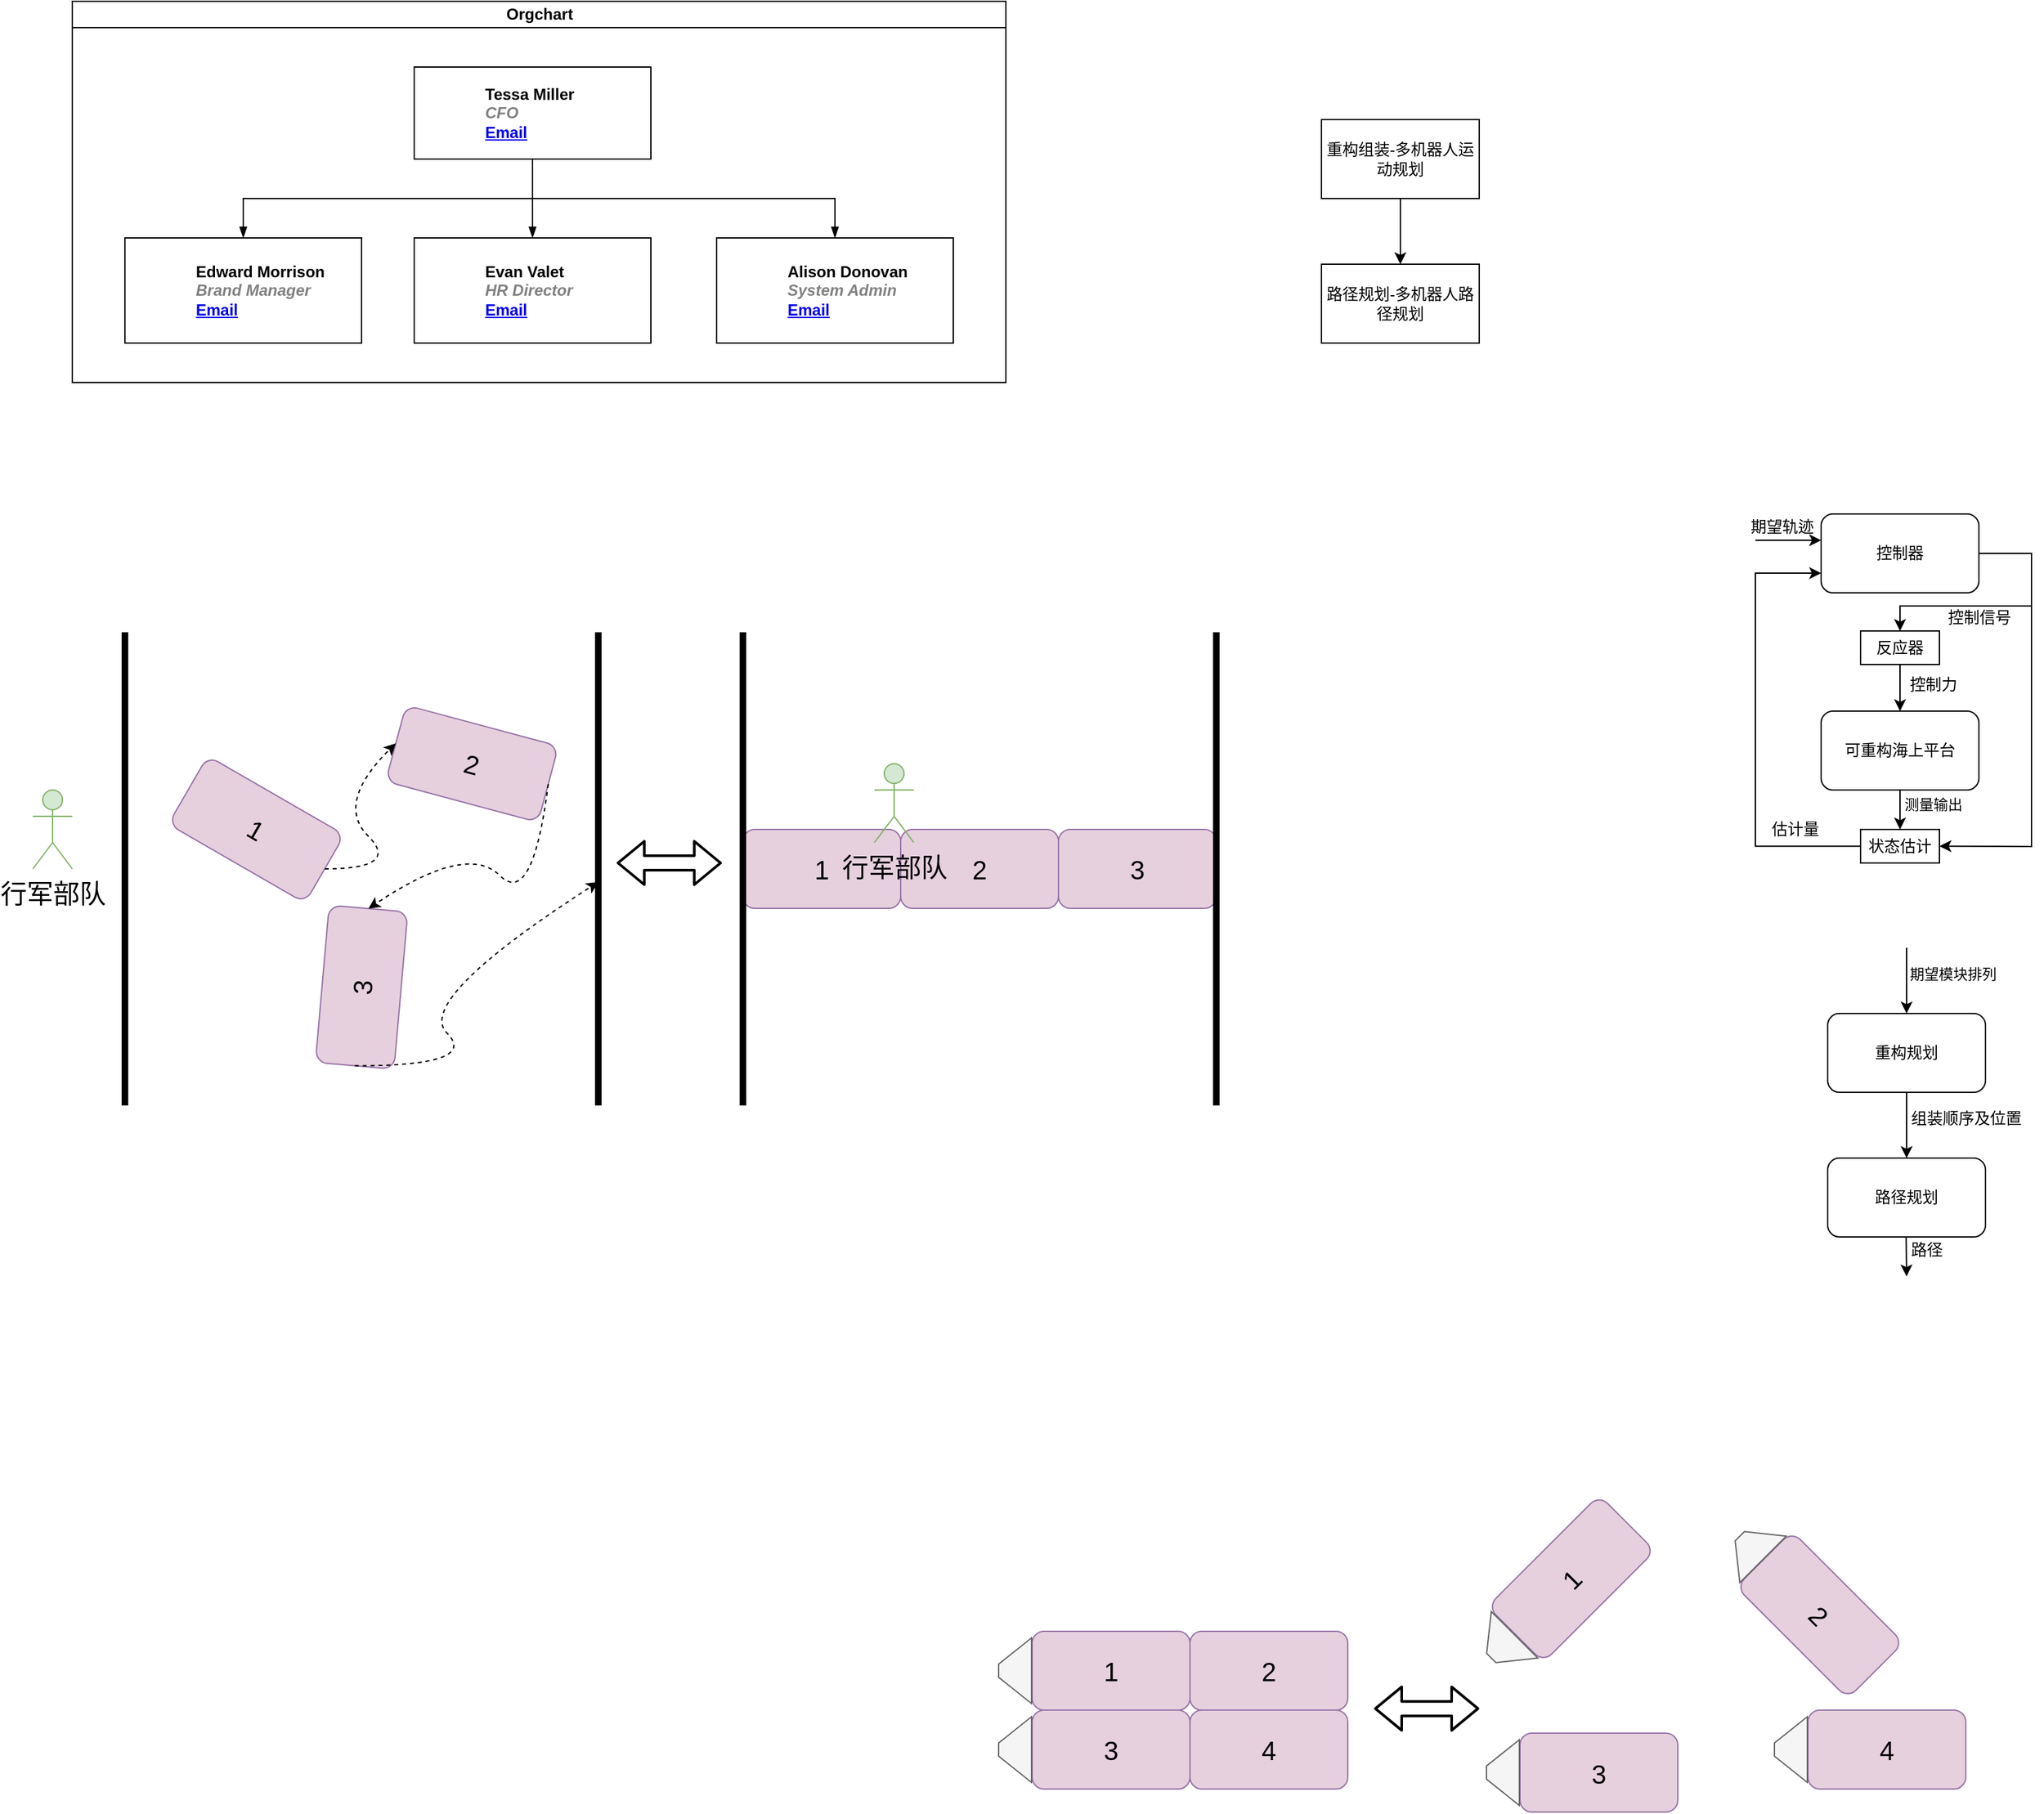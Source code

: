 <mxfile version="14.4.7" type="github">
  <diagram id="prtHgNgQTEPvFCAcTncT" name="Page-1">
    <mxGraphModel dx="1819" dy="760" grid="1" gridSize="10" guides="1" tooltips="1" connect="1" arrows="1" fold="1" page="1" pageScale="1" pageWidth="827" pageHeight="1169" math="0" shadow="0">
      <root>
        <mxCell id="0" />
        <mxCell id="1" parent="0" />
        <mxCell id="dNxyNK7c78bLwvsdeMH5-11" value="Orgchart" style="swimlane;html=1;startSize=20;horizontal=1;containerType=tree;glass=0;" parent="1" vertex="1">
          <mxGeometry x="40" y="80" width="710" height="290" as="geometry" />
        </mxCell>
        <UserObject label="%name%&lt;br&gt;&lt;i style=&quot;color: gray&quot;&gt;%position%&lt;/i&gt;&lt;br&gt;&lt;a href=&quot;mailto:%email%&quot;&gt;Email&lt;/a&gt;" name="Tessa Miller" position="CFO" location="Office 1" email="me@example.com" placeholders="1" link="https://www.draw.io" id="dNxyNK7c78bLwvsdeMH5-12">
          <mxCell style="label;image=https://cdn3.iconfinder.com/data/icons/user-avatars-1/512/users-3-128.png;whiteSpace=wrap;html=1;rounded=0;glass=0;treeMoving=1;treeFolding=1;" parent="dNxyNK7c78bLwvsdeMH5-11" vertex="1">
            <mxGeometry x="260" y="50" width="180" height="70" as="geometry" />
          </mxCell>
        </UserObject>
        <mxCell id="dNxyNK7c78bLwvsdeMH5-13" value="" style="endArrow=blockThin;endFill=1;fontSize=11;edgeStyle=elbowEdgeStyle;elbow=vertical;rounded=0;" parent="dNxyNK7c78bLwvsdeMH5-11" source="dNxyNK7c78bLwvsdeMH5-12" target="dNxyNK7c78bLwvsdeMH5-14" edge="1">
          <mxGeometry relative="1" as="geometry" />
        </mxCell>
        <UserObject label="%name%&lt;br&gt;&lt;i style=&quot;color: gray&quot;&gt;%position%&lt;/i&gt;&lt;br&gt;&lt;a href=&quot;mailto:%email%&quot;&gt;Email&lt;/a&gt;" name="Edward Morrison" position="Brand Manager" location="Office 2" email="me@example.com" placeholders="1" link="https://www.draw.io" id="dNxyNK7c78bLwvsdeMH5-14">
          <mxCell style="label;image=https://cdn3.iconfinder.com/data/icons/user-avatars-1/512/users-10-3-128.png;whiteSpace=wrap;html=1;rounded=0;glass=0;treeFolding=1;treeMoving=1;" parent="dNxyNK7c78bLwvsdeMH5-11" vertex="1">
            <mxGeometry x="40" y="180" width="180" height="80" as="geometry" />
          </mxCell>
        </UserObject>
        <mxCell id="dNxyNK7c78bLwvsdeMH5-15" value="" style="endArrow=blockThin;endFill=1;fontSize=11;edgeStyle=elbowEdgeStyle;elbow=vertical;rounded=0;" parent="dNxyNK7c78bLwvsdeMH5-11" source="dNxyNK7c78bLwvsdeMH5-12" target="dNxyNK7c78bLwvsdeMH5-16" edge="1">
          <mxGeometry relative="1" as="geometry" />
        </mxCell>
        <UserObject label="%name%&lt;br&gt;&lt;i style=&quot;color: gray&quot;&gt;%position%&lt;/i&gt;&lt;br&gt;&lt;a href=&quot;mailto:%email%&quot;&gt;Email&lt;/a&gt;" name="Evan Valet" position="HR Director" location="Office 4" email="me@example.com" placeholders="1" link="https://www.draw.io" id="dNxyNK7c78bLwvsdeMH5-16">
          <mxCell style="label;image=https://cdn3.iconfinder.com/data/icons/user-avatars-1/512/users-9-2-128.png;whiteSpace=wrap;html=1;rounded=0;glass=0;treeFolding=1;treeMoving=1;" parent="dNxyNK7c78bLwvsdeMH5-11" vertex="1">
            <mxGeometry x="260" y="180" width="180" height="80" as="geometry" />
          </mxCell>
        </UserObject>
        <mxCell id="dNxyNK7c78bLwvsdeMH5-17" value="" style="endArrow=blockThin;endFill=1;fontSize=11;edgeStyle=elbowEdgeStyle;elbow=vertical;rounded=0;" parent="dNxyNK7c78bLwvsdeMH5-11" source="dNxyNK7c78bLwvsdeMH5-12" target="dNxyNK7c78bLwvsdeMH5-18" edge="1">
          <mxGeometry relative="1" as="geometry" />
        </mxCell>
        <UserObject label="%name%&lt;br&gt;&lt;i style=&quot;color: gray&quot;&gt;%position%&lt;/i&gt;&lt;br&gt;&lt;a href=&quot;mailto:%email%&quot;&gt;Email&lt;/a&gt;" name="Alison Donovan" position="System Admin" location="Office 3" email="me@example.com" placeholders="1" link="https://www.draw.io" id="dNxyNK7c78bLwvsdeMH5-18">
          <mxCell style="label;image=https://cdn3.iconfinder.com/data/icons/user-avatars-1/512/users-2-128.png;whiteSpace=wrap;html=1;rounded=0;glass=0;" parent="dNxyNK7c78bLwvsdeMH5-11" vertex="1">
            <mxGeometry x="490" y="180" width="180" height="80" as="geometry" />
          </mxCell>
        </UserObject>
        <mxCell id="sG3O2WjBqksO7i2uvCF_-1" value="&lt;font style=&quot;font-size: 20px&quot;&gt;1&lt;/font&gt;" style="rounded=1;whiteSpace=wrap;html=1;rotation=30;strokeColor=#9673a6;fillColor=#E6D0DE;" parent="1" vertex="1">
          <mxGeometry x="120" y="680" width="120" height="60" as="geometry" />
        </mxCell>
        <mxCell id="sG3O2WjBqksO7i2uvCF_-3" value="&lt;font style=&quot;font-size: 20px&quot;&gt;2&lt;/font&gt;" style="rounded=1;whiteSpace=wrap;html=1;rotation=15;strokeColor=#9673a6;fillColor=#E6D0DE;" parent="1" vertex="1">
          <mxGeometry x="284" y="630" width="120" height="60" as="geometry" />
        </mxCell>
        <mxCell id="sG3O2WjBqksO7i2uvCF_-4" value="&lt;font style=&quot;font-size: 20px&quot;&gt;3&lt;/font&gt;" style="rounded=1;whiteSpace=wrap;html=1;rotation=-85;strokeColor=#9673a6;fillColor=#E6D0DE;" parent="1" vertex="1">
          <mxGeometry x="200" y="800" width="120" height="60" as="geometry" />
        </mxCell>
        <mxCell id="sG3O2WjBqksO7i2uvCF_-5" value="" style="endArrow=none;html=1;strokeWidth=5;" parent="1" edge="1">
          <mxGeometry width="50" height="50" relative="1" as="geometry">
            <mxPoint x="80" y="920" as="sourcePoint" />
            <mxPoint x="80" y="560" as="targetPoint" />
          </mxGeometry>
        </mxCell>
        <mxCell id="sG3O2WjBqksO7i2uvCF_-6" value="" style="endArrow=none;html=1;strokeWidth=5;" parent="1" edge="1">
          <mxGeometry width="50" height="50" relative="1" as="geometry">
            <mxPoint x="440" y="920" as="sourcePoint" />
            <mxPoint x="440" y="560" as="targetPoint" />
          </mxGeometry>
        </mxCell>
        <mxCell id="sG3O2WjBqksO7i2uvCF_-8" value="&lt;font style=&quot;font-size: 20px&quot;&gt;1&lt;/font&gt;" style="rounded=1;whiteSpace=wrap;html=1;strokeColor=#9673a6;fillColor=#E6D0DE;" parent="1" vertex="1">
          <mxGeometry x="550" y="710" width="120" height="60" as="geometry" />
        </mxCell>
        <mxCell id="sG3O2WjBqksO7i2uvCF_-9" value="&lt;font style=&quot;font-size: 20px&quot;&gt;2&lt;/font&gt;" style="rounded=1;whiteSpace=wrap;html=1;strokeColor=#9673a6;fillColor=#E6D0DE;" parent="1" vertex="1">
          <mxGeometry x="670" y="710" width="120" height="60" as="geometry" />
        </mxCell>
        <mxCell id="sG3O2WjBqksO7i2uvCF_-10" value="&lt;font style=&quot;font-size: 20px&quot;&gt;3&lt;/font&gt;" style="rounded=1;whiteSpace=wrap;html=1;strokeColor=#9673a6;fillColor=#E6D0DE;" parent="1" vertex="1">
          <mxGeometry x="790" y="710" width="120" height="60" as="geometry" />
        </mxCell>
        <mxCell id="sG3O2WjBqksO7i2uvCF_-11" value="" style="endArrow=none;html=1;strokeWidth=5;" parent="1" edge="1">
          <mxGeometry width="50" height="50" relative="1" as="geometry">
            <mxPoint x="550" y="920" as="sourcePoint" />
            <mxPoint x="550" y="560" as="targetPoint" />
          </mxGeometry>
        </mxCell>
        <mxCell id="sG3O2WjBqksO7i2uvCF_-12" value="" style="endArrow=none;html=1;strokeWidth=5;" parent="1" edge="1">
          <mxGeometry width="50" height="50" relative="1" as="geometry">
            <mxPoint x="910" y="920" as="sourcePoint" />
            <mxPoint x="910" y="560" as="targetPoint" />
          </mxGeometry>
        </mxCell>
        <mxCell id="sG3O2WjBqksO7i2uvCF_-13" value="" style="curved=1;endArrow=classic;html=1;entryX=0;entryY=0.5;entryDx=0;entryDy=0;exitX=1;exitY=0.5;exitDx=0;exitDy=0;dashed=1;" parent="1" source="sG3O2WjBqksO7i2uvCF_-1" target="sG3O2WjBqksO7i2uvCF_-3" edge="1">
          <mxGeometry width="50" height="50" relative="1" as="geometry">
            <mxPoint x="240" y="740" as="sourcePoint" />
            <mxPoint x="290" y="690" as="targetPoint" />
            <Array as="points">
              <mxPoint x="290" y="740" />
              <mxPoint x="240" y="690" />
            </Array>
          </mxGeometry>
        </mxCell>
        <mxCell id="sG3O2WjBqksO7i2uvCF_-14" value="" style="curved=1;endArrow=classic;html=1;dashed=1;exitX=1;exitY=0.5;exitDx=0;exitDy=0;entryX=1;entryY=0.5;entryDx=0;entryDy=0;" parent="1" source="sG3O2WjBqksO7i2uvCF_-3" target="sG3O2WjBqksO7i2uvCF_-4" edge="1">
          <mxGeometry width="50" height="50" relative="1" as="geometry">
            <mxPoint x="340" y="770" as="sourcePoint" />
            <mxPoint x="390" y="720" as="targetPoint" />
            <Array as="points">
              <mxPoint x="390" y="770" />
              <mxPoint x="340" y="720" />
            </Array>
          </mxGeometry>
        </mxCell>
        <mxCell id="sG3O2WjBqksO7i2uvCF_-17" value="" style="curved=1;endArrow=classic;html=1;dashed=1;exitX=0;exitY=0.5;exitDx=0;exitDy=0;" parent="1" source="sG3O2WjBqksO7i2uvCF_-4" edge="1">
          <mxGeometry width="50" height="50" relative="1" as="geometry">
            <mxPoint x="300" y="890" as="sourcePoint" />
            <mxPoint x="440" y="750" as="targetPoint" />
            <Array as="points">
              <mxPoint x="350" y="890" />
              <mxPoint x="300" y="840" />
            </Array>
          </mxGeometry>
        </mxCell>
        <mxCell id="i-2yB-q4deBWTwHz-fkO-3" value="路径规划-多机器人路径规划" style="rounded=0;whiteSpace=wrap;html=1;" parent="1" vertex="1">
          <mxGeometry x="990" y="280" width="120" height="60" as="geometry" />
        </mxCell>
        <mxCell id="i-2yB-q4deBWTwHz-fkO-4" value="重构组装-多机器人运动规划" style="rounded=0;whiteSpace=wrap;html=1;" parent="1" vertex="1">
          <mxGeometry x="990" y="170" width="120" height="60" as="geometry" />
        </mxCell>
        <mxCell id="i-2yB-q4deBWTwHz-fkO-5" value="" style="endArrow=classic;html=1;exitX=0.5;exitY=1;exitDx=0;exitDy=0;entryX=0.5;entryY=0;entryDx=0;entryDy=0;" parent="1" source="i-2yB-q4deBWTwHz-fkO-4" target="i-2yB-q4deBWTwHz-fkO-3" edge="1">
          <mxGeometry width="50" height="50" relative="1" as="geometry">
            <mxPoint x="1020" y="360" as="sourcePoint" />
            <mxPoint x="1070" y="310" as="targetPoint" />
          </mxGeometry>
        </mxCell>
        <mxCell id="R-p-HZD9Jhe1TzLBUQ3K-1" value="控制器" style="rounded=1;whiteSpace=wrap;html=1;" parent="1" vertex="1">
          <mxGeometry x="1370" y="470" width="120" height="60" as="geometry" />
        </mxCell>
        <mxCell id="R-p-HZD9Jhe1TzLBUQ3K-2" value="可重构海上平台" style="rounded=1;whiteSpace=wrap;html=1;" parent="1" vertex="1">
          <mxGeometry x="1370" y="620" width="120" height="60" as="geometry" />
        </mxCell>
        <mxCell id="R-p-HZD9Jhe1TzLBUQ3K-3" value="反应器" style="rounded=0;whiteSpace=wrap;html=1;" parent="1" vertex="1">
          <mxGeometry x="1400" y="559" width="60" height="25.5" as="geometry" />
        </mxCell>
        <mxCell id="R-p-HZD9Jhe1TzLBUQ3K-7" style="edgeStyle=orthogonalEdgeStyle;rounded=0;orthogonalLoop=1;jettySize=auto;html=1;exitX=0;exitY=0.5;exitDx=0;exitDy=0;entryX=0;entryY=0.75;entryDx=0;entryDy=0;" parent="1" source="R-p-HZD9Jhe1TzLBUQ3K-4" target="R-p-HZD9Jhe1TzLBUQ3K-1" edge="1">
          <mxGeometry relative="1" as="geometry">
            <Array as="points">
              <mxPoint x="1320" y="723" />
              <mxPoint x="1320" y="515" />
            </Array>
          </mxGeometry>
        </mxCell>
        <mxCell id="R-p-HZD9Jhe1TzLBUQ3K-4" value="状态估计" style="rounded=0;whiteSpace=wrap;html=1;" parent="1" vertex="1">
          <mxGeometry x="1400" y="710" width="60" height="25.5" as="geometry" />
        </mxCell>
        <mxCell id="R-p-HZD9Jhe1TzLBUQ3K-5" value="" style="endArrow=classic;html=1;" parent="1" edge="1">
          <mxGeometry width="50" height="50" relative="1" as="geometry">
            <mxPoint x="1320" y="490" as="sourcePoint" />
            <mxPoint x="1370" y="490" as="targetPoint" />
          </mxGeometry>
        </mxCell>
        <mxCell id="R-p-HZD9Jhe1TzLBUQ3K-14" value="" style="endArrow=classic;html=1;entryX=1;entryY=0.5;entryDx=0;entryDy=0;exitX=1;exitY=0.5;exitDx=0;exitDy=0;rounded=0;" parent="1" source="R-p-HZD9Jhe1TzLBUQ3K-1" target="R-p-HZD9Jhe1TzLBUQ3K-4" edge="1">
          <mxGeometry width="50" height="50" relative="1" as="geometry">
            <mxPoint x="1540" y="723" as="sourcePoint" />
            <mxPoint x="1530" y="720" as="targetPoint" />
            <Array as="points">
              <mxPoint x="1530" y="500" />
              <mxPoint x="1530" y="723" />
            </Array>
          </mxGeometry>
        </mxCell>
        <mxCell id="R-p-HZD9Jhe1TzLBUQ3K-15" value="" style="endArrow=classic;html=1;entryX=0.5;entryY=0;entryDx=0;entryDy=0;rounded=0;" parent="1" target="R-p-HZD9Jhe1TzLBUQ3K-3" edge="1">
          <mxGeometry width="50" height="50" relative="1" as="geometry">
            <mxPoint x="1530" y="540" as="sourcePoint" />
            <mxPoint x="1510" y="560" as="targetPoint" />
            <Array as="points">
              <mxPoint x="1430" y="540" />
            </Array>
          </mxGeometry>
        </mxCell>
        <mxCell id="R-p-HZD9Jhe1TzLBUQ3K-16" value="" style="endArrow=classic;html=1;exitX=0.5;exitY=1;exitDx=0;exitDy=0;entryX=0.5;entryY=0;entryDx=0;entryDy=0;" parent="1" source="R-p-HZD9Jhe1TzLBUQ3K-3" target="R-p-HZD9Jhe1TzLBUQ3K-2" edge="1">
          <mxGeometry width="50" height="50" relative="1" as="geometry">
            <mxPoint x="1430" y="660" as="sourcePoint" />
            <mxPoint x="1480" y="610" as="targetPoint" />
          </mxGeometry>
        </mxCell>
        <mxCell id="R-p-HZD9Jhe1TzLBUQ3K-17" value="" style="endArrow=classic;html=1;exitX=0.5;exitY=1;exitDx=0;exitDy=0;entryX=0.5;entryY=0;entryDx=0;entryDy=0;" parent="1" source="R-p-HZD9Jhe1TzLBUQ3K-2" target="R-p-HZD9Jhe1TzLBUQ3K-4" edge="1">
          <mxGeometry width="50" height="50" relative="1" as="geometry">
            <mxPoint x="1430" y="660" as="sourcePoint" />
            <mxPoint x="1480" y="610" as="targetPoint" />
          </mxGeometry>
        </mxCell>
        <mxCell id="R-p-HZD9Jhe1TzLBUQ3K-21" value="测量输出" style="edgeLabel;html=1;align=center;verticalAlign=middle;resizable=0;points=[];" parent="R-p-HZD9Jhe1TzLBUQ3K-17" vertex="1" connectable="0">
          <mxGeometry x="-0.296" y="1" relative="1" as="geometry">
            <mxPoint x="24" as="offset" />
          </mxGeometry>
        </mxCell>
        <mxCell id="R-p-HZD9Jhe1TzLBUQ3K-18" value="期望轨迹" style="text;html=1;align=center;verticalAlign=middle;resizable=0;points=[];autosize=1;" parent="1" vertex="1">
          <mxGeometry x="1310" y="470" width="60" height="20" as="geometry" />
        </mxCell>
        <mxCell id="R-p-HZD9Jhe1TzLBUQ3K-19" value="控制信号" style="text;html=1;align=center;verticalAlign=middle;resizable=0;points=[];autosize=1;" parent="1" vertex="1">
          <mxGeometry x="1460" y="539" width="60" height="20" as="geometry" />
        </mxCell>
        <mxCell id="R-p-HZD9Jhe1TzLBUQ3K-20" value="控制力" style="text;html=1;align=center;verticalAlign=middle;resizable=0;points=[];autosize=1;" parent="1" vertex="1">
          <mxGeometry x="1430" y="590" width="50" height="20" as="geometry" />
        </mxCell>
        <mxCell id="R-p-HZD9Jhe1TzLBUQ3K-22" value="估计量" style="text;html=1;align=center;verticalAlign=middle;resizable=0;points=[];autosize=1;" parent="1" vertex="1">
          <mxGeometry x="1325" y="700" width="50" height="20" as="geometry" />
        </mxCell>
        <mxCell id="R-p-HZD9Jhe1TzLBUQ3K-28" style="edgeStyle=orthogonalEdgeStyle;rounded=0;orthogonalLoop=1;jettySize=auto;html=1;exitX=0.5;exitY=1;exitDx=0;exitDy=0;entryX=0.5;entryY=0;entryDx=0;entryDy=0;" parent="1" source="R-p-HZD9Jhe1TzLBUQ3K-23" target="R-p-HZD9Jhe1TzLBUQ3K-24" edge="1">
          <mxGeometry relative="1" as="geometry" />
        </mxCell>
        <mxCell id="R-p-HZD9Jhe1TzLBUQ3K-23" value="重构规划" style="rounded=1;whiteSpace=wrap;html=1;" parent="1" vertex="1">
          <mxGeometry x="1375" y="850" width="120" height="60" as="geometry" />
        </mxCell>
        <mxCell id="R-p-HZD9Jhe1TzLBUQ3K-24" value="路径规划" style="rounded=1;whiteSpace=wrap;html=1;" parent="1" vertex="1">
          <mxGeometry x="1375" y="960" width="120" height="60" as="geometry" />
        </mxCell>
        <mxCell id="R-p-HZD9Jhe1TzLBUQ3K-25" value="" style="endArrow=classic;html=1;entryX=0.5;entryY=0;entryDx=0;entryDy=0;" parent="1" target="R-p-HZD9Jhe1TzLBUQ3K-23" edge="1">
          <mxGeometry width="50" height="50" relative="1" as="geometry">
            <mxPoint x="1435" y="800" as="sourcePoint" />
            <mxPoint x="1460" y="750" as="targetPoint" />
          </mxGeometry>
        </mxCell>
        <mxCell id="R-p-HZD9Jhe1TzLBUQ3K-26" value="期望模块排列" style="edgeLabel;html=1;align=center;verticalAlign=middle;resizable=0;points=[];" parent="R-p-HZD9Jhe1TzLBUQ3K-25" vertex="1" connectable="0">
          <mxGeometry x="0.388" relative="1" as="geometry">
            <mxPoint x="35" y="-14.48" as="offset" />
          </mxGeometry>
        </mxCell>
        <mxCell id="R-p-HZD9Jhe1TzLBUQ3K-27" value="" style="endArrow=classic;html=1;" parent="1" edge="1">
          <mxGeometry width="50" height="50" relative="1" as="geometry">
            <mxPoint x="1434.66" y="1020" as="sourcePoint" />
            <mxPoint x="1435" y="1050" as="targetPoint" />
          </mxGeometry>
        </mxCell>
        <mxCell id="R-p-HZD9Jhe1TzLBUQ3K-29" value="路径" style="text;html=1;align=center;verticalAlign=middle;resizable=0;points=[];autosize=1;" parent="1" vertex="1">
          <mxGeometry x="1430" y="1020" width="40" height="20" as="geometry" />
        </mxCell>
        <mxCell id="R-p-HZD9Jhe1TzLBUQ3K-31" value="组装顺序及位置" style="text;html=1;align=center;verticalAlign=middle;resizable=0;points=[];autosize=1;" parent="1" vertex="1">
          <mxGeometry x="1430" y="920" width="100" height="20" as="geometry" />
        </mxCell>
        <mxCell id="2xGK_H68lSbaieEeZG-w-3" value="&lt;font style=&quot;font-size: 20px&quot;&gt;行军部队&lt;/font&gt;" style="shape=umlActor;verticalLabelPosition=bottom;verticalAlign=top;html=1;outlineConnect=0;fillColor=#d5e8d4;strokeColor=#82b366;" vertex="1" parent="1">
          <mxGeometry x="10" y="680" width="30" height="60" as="geometry" />
        </mxCell>
        <mxCell id="2xGK_H68lSbaieEeZG-w-4" value="&lt;font style=&quot;font-size: 20px&quot;&gt;行军部队&lt;/font&gt;" style="shape=umlActor;verticalLabelPosition=bottom;verticalAlign=top;html=1;outlineConnect=0;fillColor=#d5e8d4;strokeColor=#82b366;" vertex="1" parent="1">
          <mxGeometry x="650" y="660" width="30" height="60" as="geometry" />
        </mxCell>
        <mxCell id="2xGK_H68lSbaieEeZG-w-8" value="&lt;font style=&quot;font-size: 20px&quot;&gt;1&lt;/font&gt;" style="rounded=1;whiteSpace=wrap;html=1;rotation=0;strokeColor=#9673a6;fillColor=#E6D0DE;" vertex="1" parent="1">
          <mxGeometry x="770" y="1320" width="120" height="60" as="geometry" />
        </mxCell>
        <mxCell id="2xGK_H68lSbaieEeZG-w-9" value="&lt;font style=&quot;font-size: 20px&quot;&gt;2&lt;/font&gt;" style="rounded=1;whiteSpace=wrap;html=1;rotation=0;strokeColor=#9673a6;fillColor=#E6D0DE;" vertex="1" parent="1">
          <mxGeometry x="890" y="1320" width="120" height="60" as="geometry" />
        </mxCell>
        <mxCell id="2xGK_H68lSbaieEeZG-w-10" value="&lt;font style=&quot;font-size: 20px&quot;&gt;3&lt;/font&gt;" style="rounded=1;whiteSpace=wrap;html=1;rotation=0;strokeColor=#9673a6;fillColor=#E6D0DE;" vertex="1" parent="1">
          <mxGeometry x="770" y="1380" width="120" height="60" as="geometry" />
        </mxCell>
        <mxCell id="2xGK_H68lSbaieEeZG-w-11" value="&lt;font style=&quot;font-size: 20px&quot;&gt;4&lt;/font&gt;" style="rounded=1;whiteSpace=wrap;html=1;rotation=0;strokeColor=#9673a6;fillColor=#E6D0DE;" vertex="1" parent="1">
          <mxGeometry x="890" y="1380" width="120" height="60" as="geometry" />
        </mxCell>
        <mxCell id="2xGK_H68lSbaieEeZG-w-12" value="" style="shape=trapezoid;perimeter=trapezoidPerimeter;whiteSpace=wrap;html=1;fixedSize=1;fillColor=#f5f5f5;rotation=-90;strokeColor=#666666;fontColor=#333333;" vertex="1" parent="1">
          <mxGeometry x="732" y="1337.5" width="50" height="25" as="geometry" />
        </mxCell>
        <mxCell id="2xGK_H68lSbaieEeZG-w-13" value="" style="shape=trapezoid;perimeter=trapezoidPerimeter;whiteSpace=wrap;html=1;fixedSize=1;fillColor=#f5f5f5;rotation=-90;strokeColor=#666666;fontColor=#333333;" vertex="1" parent="1">
          <mxGeometry x="732" y="1397.5" width="50" height="25" as="geometry" />
        </mxCell>
        <mxCell id="2xGK_H68lSbaieEeZG-w-14" value="&lt;font style=&quot;font-size: 20px&quot;&gt;1&lt;/font&gt;" style="rounded=1;whiteSpace=wrap;html=1;rotation=-45;strokeColor=#9673a6;fillColor=#E6D0DE;" vertex="1" parent="1">
          <mxGeometry x="1120" y="1250" width="120" height="60" as="geometry" />
        </mxCell>
        <mxCell id="2xGK_H68lSbaieEeZG-w-15" value="" style="shape=trapezoid;perimeter=trapezoidPerimeter;whiteSpace=wrap;html=1;fixedSize=1;fillColor=#f5f5f5;rotation=-135;strokeColor=#666666;fontColor=#333333;" vertex="1" parent="1">
          <mxGeometry x="1103" y="1319" width="50" height="25" as="geometry" />
        </mxCell>
        <mxCell id="2xGK_H68lSbaieEeZG-w-16" value="&lt;font style=&quot;font-size: 20px&quot;&gt;3&lt;/font&gt;" style="rounded=1;whiteSpace=wrap;html=1;rotation=0;strokeColor=#9673a6;fillColor=#E6D0DE;" vertex="1" parent="1">
          <mxGeometry x="1141" y="1397.5" width="120" height="60" as="geometry" />
        </mxCell>
        <mxCell id="2xGK_H68lSbaieEeZG-w-17" value="" style="shape=trapezoid;perimeter=trapezoidPerimeter;whiteSpace=wrap;html=1;fixedSize=1;fillColor=#f5f5f5;rotation=-90;strokeColor=#666666;fontColor=#333333;" vertex="1" parent="1">
          <mxGeometry x="1103" y="1415" width="50" height="25" as="geometry" />
        </mxCell>
        <mxCell id="2xGK_H68lSbaieEeZG-w-18" value="&lt;font style=&quot;font-size: 20px&quot;&gt;2&lt;/font&gt;" style="rounded=1;whiteSpace=wrap;html=1;rotation=45;strokeColor=#9673a6;fillColor=#E6D0DE;" vertex="1" parent="1">
          <mxGeometry x="1309" y="1277.5" width="120" height="60" as="geometry" />
        </mxCell>
        <mxCell id="2xGK_H68lSbaieEeZG-w-19" value="" style="shape=trapezoid;perimeter=trapezoidPerimeter;whiteSpace=wrap;html=1;fixedSize=1;fillColor=#f5f5f5;rotation=-45;strokeColor=#666666;fontColor=#333333;" vertex="1" parent="1">
          <mxGeometry x="1292" y="1244" width="50" height="25" as="geometry" />
        </mxCell>
        <mxCell id="2xGK_H68lSbaieEeZG-w-21" value="&lt;font style=&quot;font-size: 20px&quot;&gt;4&lt;/font&gt;" style="rounded=1;whiteSpace=wrap;html=1;rotation=0;strokeColor=#9673a6;fillColor=#E6D0DE;" vertex="1" parent="1">
          <mxGeometry x="1360" y="1380" width="120" height="60" as="geometry" />
        </mxCell>
        <mxCell id="2xGK_H68lSbaieEeZG-w-22" value="" style="shape=trapezoid;perimeter=trapezoidPerimeter;whiteSpace=wrap;html=1;fixedSize=1;fillColor=#f5f5f5;rotation=-90;strokeColor=#666666;fontColor=#333333;" vertex="1" parent="1">
          <mxGeometry x="1322" y="1397.5" width="50" height="25" as="geometry" />
        </mxCell>
        <mxCell id="2xGK_H68lSbaieEeZG-w-23" value="" style="shape=flexArrow;endArrow=classic;startArrow=classic;html=1;strokeWidth=2;" edge="1" parent="1">
          <mxGeometry width="50" height="50" relative="1" as="geometry">
            <mxPoint x="1030" y="1378.82" as="sourcePoint" />
            <mxPoint x="1110" y="1378.82" as="targetPoint" />
          </mxGeometry>
        </mxCell>
        <mxCell id="2xGK_H68lSbaieEeZG-w-24" value="" style="shape=flexArrow;endArrow=classic;startArrow=classic;html=1;strokeWidth=2;" edge="1" parent="1">
          <mxGeometry width="50" height="50" relative="1" as="geometry">
            <mxPoint x="454" y="735.5" as="sourcePoint" />
            <mxPoint x="534" y="735.5" as="targetPoint" />
          </mxGeometry>
        </mxCell>
      </root>
    </mxGraphModel>
  </diagram>
</mxfile>
